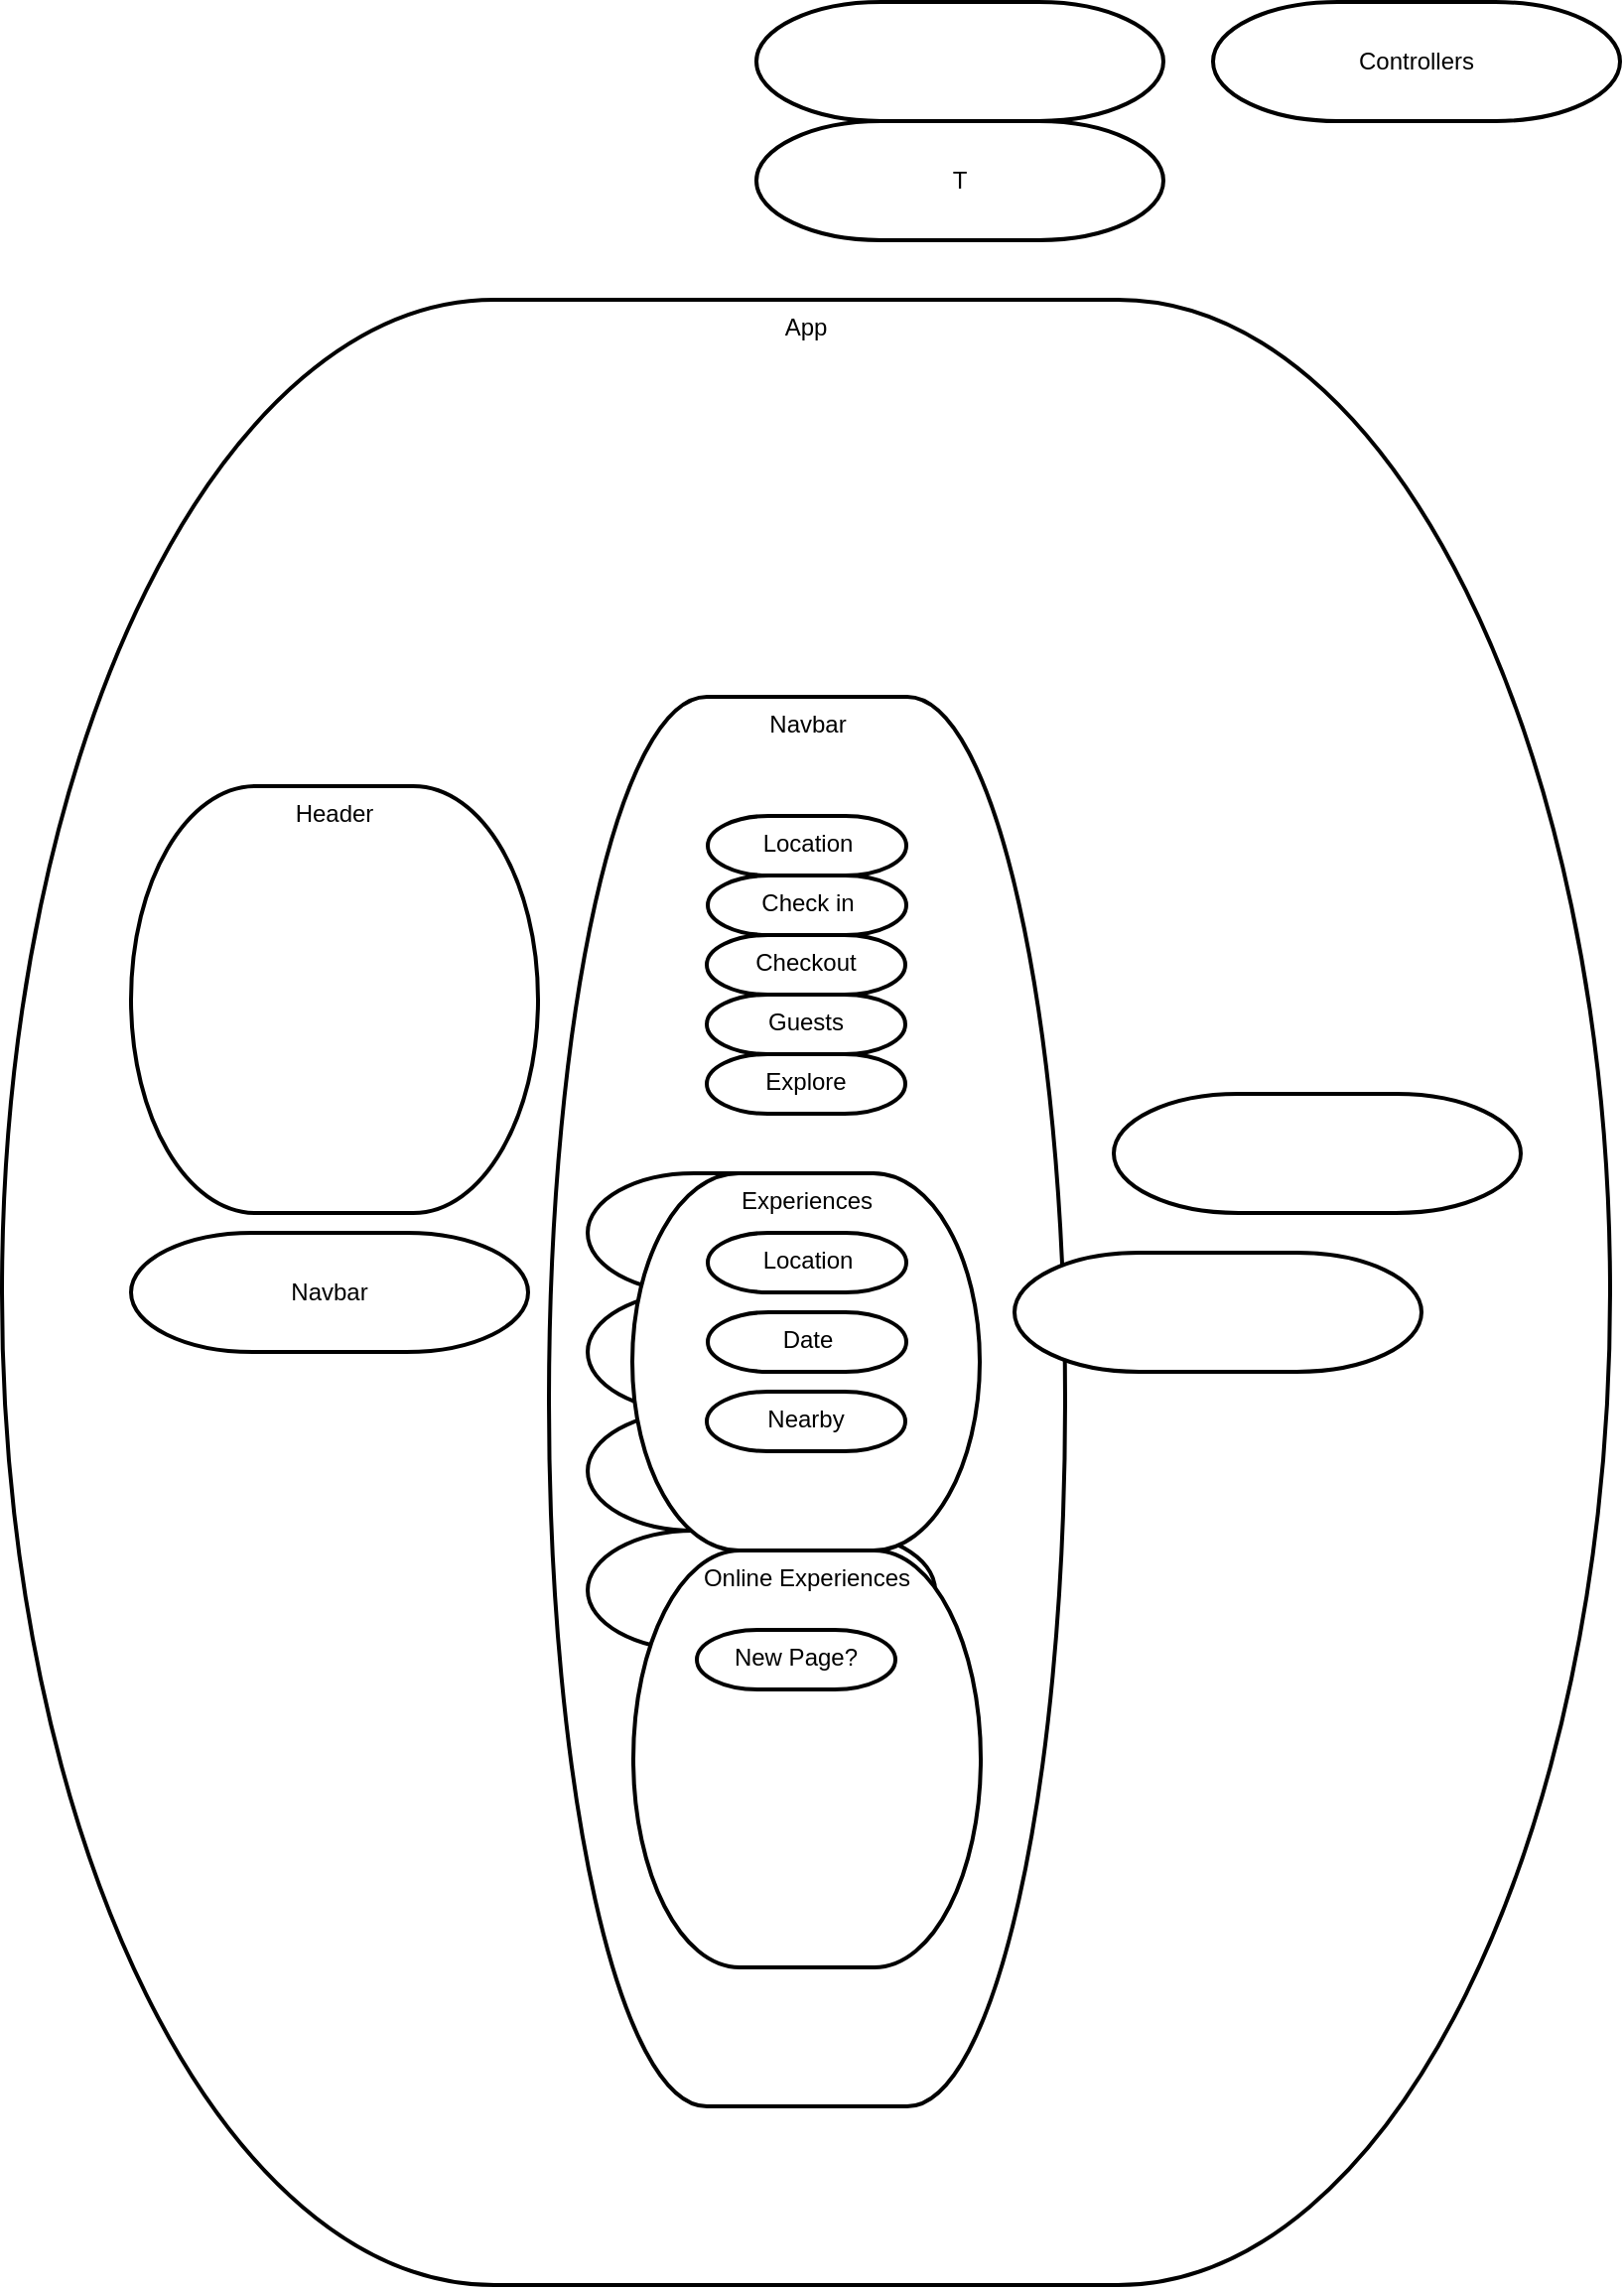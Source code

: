 <mxfile version="14.8.2" type="github">
  <diagram id="aUEwgWSUnMx6gjoFMZ-2" name="Page-1">
    <mxGraphModel dx="782" dy="471" grid="1" gridSize="10" guides="1" tooltips="1" connect="1" arrows="1" fold="1" page="1" pageScale="1" pageWidth="850" pageHeight="1100" math="0" shadow="0">
      <root>
        <mxCell id="0" />
        <mxCell id="1" parent="0" />
        <mxCell id="q8x_GxHyqPgqStEDYu0S-14" value="T" style="strokeWidth=2;html=1;shape=mxgraph.flowchart.terminator;whiteSpace=wrap;" vertex="1" parent="1">
          <mxGeometry x="400" y="390" width="205" height="60" as="geometry" />
        </mxCell>
        <mxCell id="q8x_GxHyqPgqStEDYu0S-15" value="" style="strokeWidth=2;html=1;shape=mxgraph.flowchart.terminator;whiteSpace=wrap;" vertex="1" parent="1">
          <mxGeometry x="400" y="330" width="205" height="60" as="geometry" />
        </mxCell>
        <mxCell id="q8x_GxHyqPgqStEDYu0S-17" value="App" style="strokeWidth=2;html=1;shape=mxgraph.flowchart.terminator;whiteSpace=wrap;verticalAlign=top;" vertex="1" parent="1">
          <mxGeometry x="20" y="480" width="810" height="1000" as="geometry" />
        </mxCell>
        <mxCell id="q8x_GxHyqPgqStEDYu0S-12" value="Controllers" style="strokeWidth=2;html=1;shape=mxgraph.flowchart.terminator;whiteSpace=wrap;" vertex="1" parent="1">
          <mxGeometry x="630" y="330" width="205" height="60" as="geometry" />
        </mxCell>
        <mxCell id="q8x_GxHyqPgqStEDYu0S-18" value="Header" style="strokeWidth=2;html=1;shape=mxgraph.flowchart.terminator;whiteSpace=wrap;verticalAlign=top;" vertex="1" parent="1">
          <mxGeometry x="85" y="725" width="205" height="215" as="geometry" />
        </mxCell>
        <mxCell id="q8x_GxHyqPgqStEDYu0S-16" value="" style="strokeWidth=2;html=1;shape=mxgraph.flowchart.terminator;whiteSpace=wrap;" vertex="1" parent="1">
          <mxGeometry x="580" y="880" width="205" height="60" as="geometry" />
        </mxCell>
        <mxCell id="q8x_GxHyqPgqStEDYu0S-13" value="Navbar" style="strokeWidth=2;html=1;shape=mxgraph.flowchart.terminator;whiteSpace=wrap;verticalAlign=top;" vertex="1" parent="1">
          <mxGeometry x="295.5" y="680" width="260" height="710" as="geometry" />
        </mxCell>
        <mxCell id="q8x_GxHyqPgqStEDYu0S-24" value="" style="strokeWidth=2;html=1;shape=mxgraph.flowchart.terminator;whiteSpace=wrap;" vertex="1" parent="1">
          <mxGeometry x="530" y="960" width="205" height="60" as="geometry" />
        </mxCell>
        <mxCell id="q8x_GxHyqPgqStEDYu0S-26" value="Places to Stay" style="strokeWidth=2;html=1;shape=mxgraph.flowchart.terminator;whiteSpace=wrap;" vertex="1" parent="1">
          <mxGeometry x="315" y="920" width="175" height="60" as="geometry" />
        </mxCell>
        <mxCell id="q8x_GxHyqPgqStEDYu0S-27" value="Experiences" style="strokeWidth=2;html=1;shape=mxgraph.flowchart.terminator;whiteSpace=wrap;" vertex="1" parent="1">
          <mxGeometry x="315" y="980" width="175" height="60" as="geometry" />
        </mxCell>
        <mxCell id="q8x_GxHyqPgqStEDYu0S-28" value="Online Experiences" style="strokeWidth=2;html=1;shape=mxgraph.flowchart.terminator;whiteSpace=wrap;" vertex="1" parent="1">
          <mxGeometry x="315" y="1040" width="175" height="60" as="geometry" />
        </mxCell>
        <mxCell id="q8x_GxHyqPgqStEDYu0S-29" value="Searchbar" style="strokeWidth=2;html=1;shape=mxgraph.flowchart.terminator;whiteSpace=wrap;" vertex="1" parent="1">
          <mxGeometry x="315" y="1100" width="175" height="60" as="geometry" />
        </mxCell>
        <mxCell id="uYH_a5ywyoByY7UAgir8-3" value="Experiences" style="strokeWidth=2;html=1;shape=mxgraph.flowchart.terminator;whiteSpace=wrap;verticalAlign=top;" vertex="1" parent="1">
          <mxGeometry x="337.5" y="920" width="175" height="190" as="geometry" />
        </mxCell>
        <mxCell id="uYH_a5ywyoByY7UAgir8-4" value="Online Experiences" style="strokeWidth=2;html=1;shape=mxgraph.flowchart.terminator;whiteSpace=wrap;verticalAlign=top;" vertex="1" parent="1">
          <mxGeometry x="338" y="1110" width="175" height="210" as="geometry" />
        </mxCell>
        <mxCell id="uYH_a5ywyoByY7UAgir8-5" value="Navbar" style="strokeWidth=2;html=1;shape=mxgraph.flowchart.terminator;whiteSpace=wrap;" vertex="1" parent="1">
          <mxGeometry x="85" y="950" width="200" height="60" as="geometry" />
        </mxCell>
        <mxCell id="uYH_a5ywyoByY7UAgir8-8" value="Location" style="strokeWidth=2;html=1;shape=mxgraph.flowchart.terminator;whiteSpace=wrap;verticalAlign=top;" vertex="1" parent="1">
          <mxGeometry x="375.5" y="740" width="100" height="30" as="geometry" />
        </mxCell>
        <mxCell id="uYH_a5ywyoByY7UAgir8-9" value="Check in" style="strokeWidth=2;html=1;shape=mxgraph.flowchart.terminator;whiteSpace=wrap;verticalAlign=top;" vertex="1" parent="1">
          <mxGeometry x="375.5" y="770" width="100" height="30" as="geometry" />
        </mxCell>
        <mxCell id="uYH_a5ywyoByY7UAgir8-10" value="Checkout" style="strokeWidth=2;html=1;shape=mxgraph.flowchart.terminator;whiteSpace=wrap;verticalAlign=top;" vertex="1" parent="1">
          <mxGeometry x="375" y="800" width="100" height="30" as="geometry" />
        </mxCell>
        <mxCell id="uYH_a5ywyoByY7UAgir8-11" value="Guests" style="strokeWidth=2;html=1;shape=mxgraph.flowchart.terminator;whiteSpace=wrap;verticalAlign=top;" vertex="1" parent="1">
          <mxGeometry x="375" y="830" width="100" height="30" as="geometry" />
        </mxCell>
        <mxCell id="uYH_a5ywyoByY7UAgir8-13" value="Explore" style="strokeWidth=2;html=1;shape=mxgraph.flowchart.terminator;whiteSpace=wrap;verticalAlign=top;" vertex="1" parent="1">
          <mxGeometry x="375" y="860" width="100" height="30" as="geometry" />
        </mxCell>
        <mxCell id="uYH_a5ywyoByY7UAgir8-14" value="Location" style="strokeWidth=2;html=1;shape=mxgraph.flowchart.terminator;whiteSpace=wrap;verticalAlign=top;" vertex="1" parent="1">
          <mxGeometry x="375.5" y="950" width="100" height="30" as="geometry" />
        </mxCell>
        <mxCell id="uYH_a5ywyoByY7UAgir8-15" value="Date" style="strokeWidth=2;html=1;shape=mxgraph.flowchart.terminator;whiteSpace=wrap;verticalAlign=top;" vertex="1" parent="1">
          <mxGeometry x="375.5" y="990" width="100" height="30" as="geometry" />
        </mxCell>
        <mxCell id="uYH_a5ywyoByY7UAgir8-18" value="Nearby" style="strokeWidth=2;html=1;shape=mxgraph.flowchart.terminator;whiteSpace=wrap;verticalAlign=top;" vertex="1" parent="1">
          <mxGeometry x="375" y="1030" width="100" height="30" as="geometry" />
        </mxCell>
        <mxCell id="uYH_a5ywyoByY7UAgir8-19" value="New Page?" style="strokeWidth=2;html=1;shape=mxgraph.flowchart.terminator;whiteSpace=wrap;verticalAlign=top;" vertex="1" parent="1">
          <mxGeometry x="370" y="1150" width="100" height="30" as="geometry" />
        </mxCell>
      </root>
    </mxGraphModel>
  </diagram>
</mxfile>
